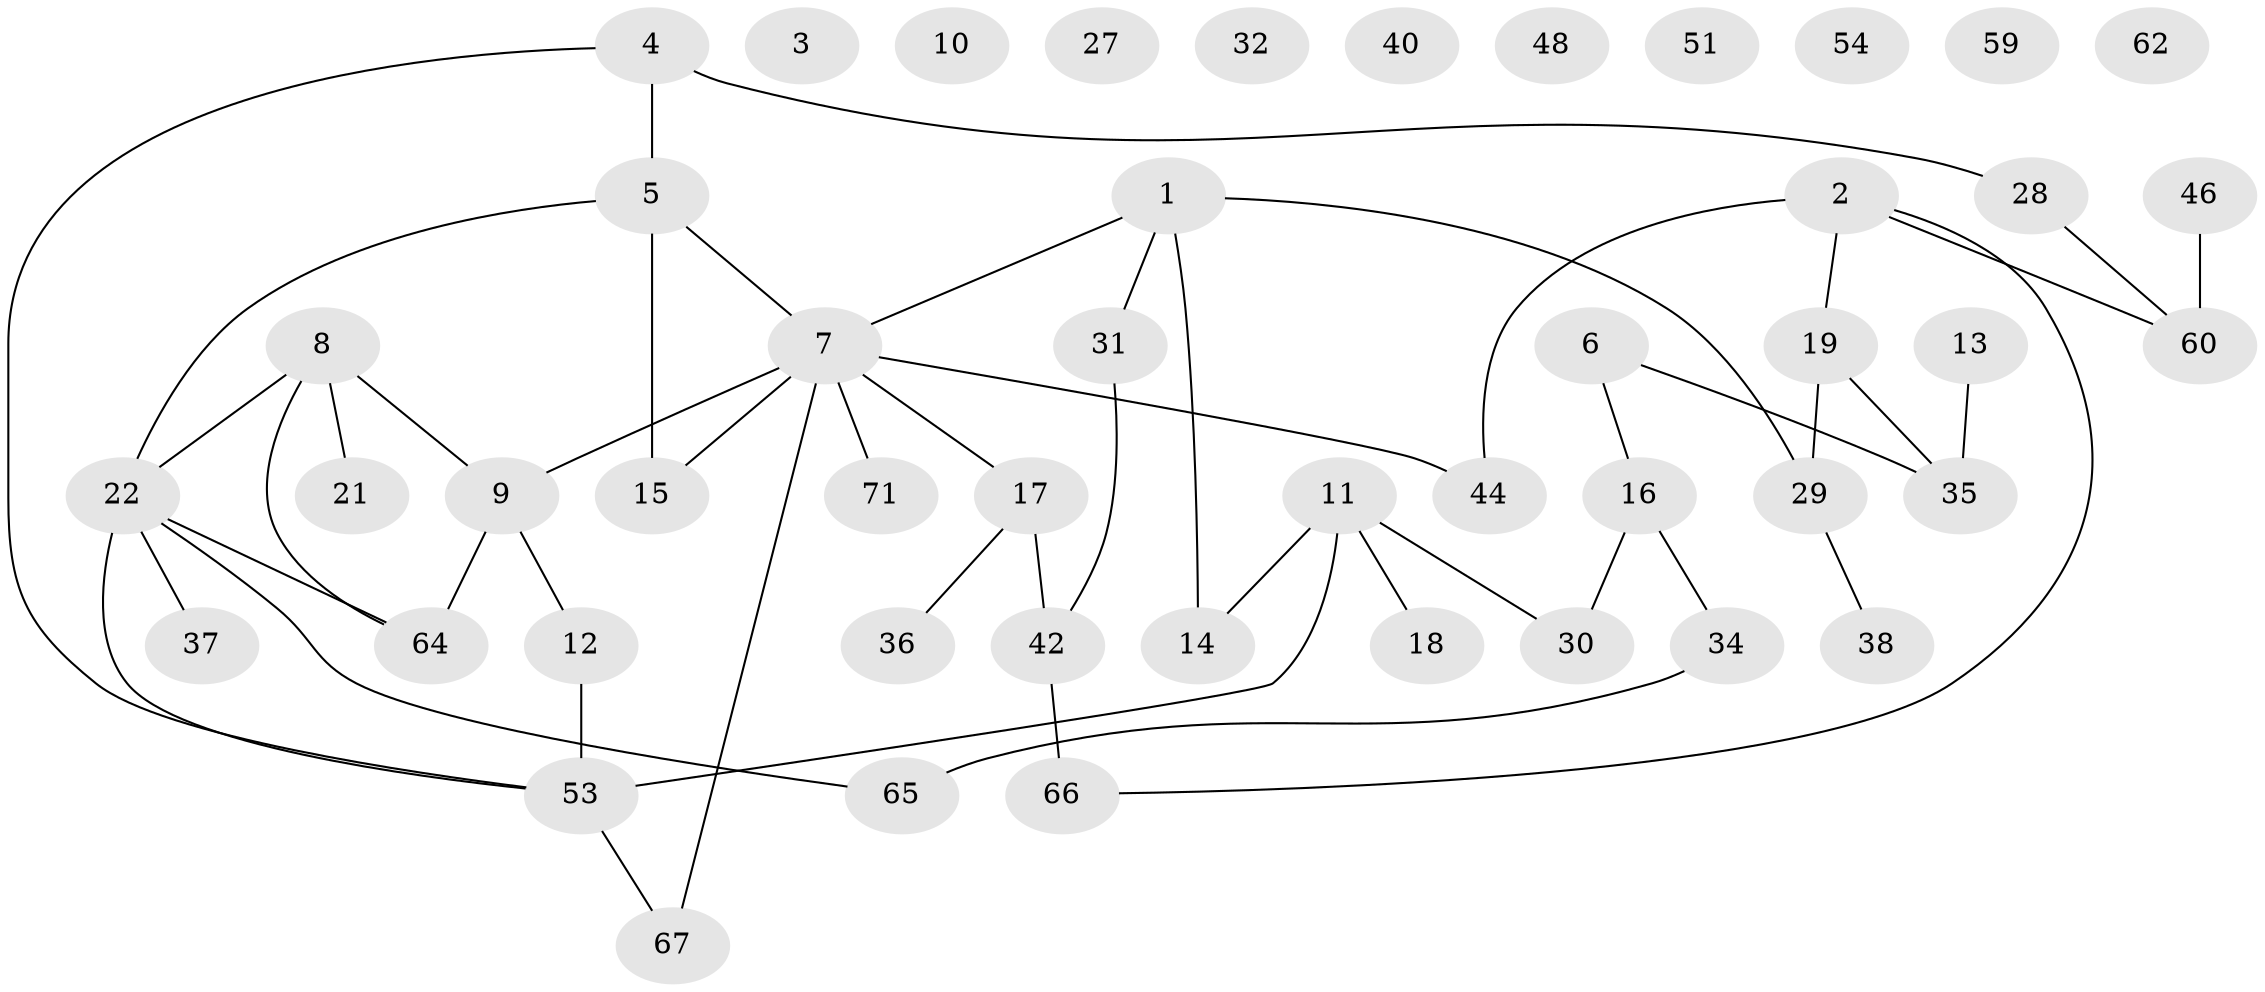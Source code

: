 // original degree distribution, {3: 0.22535211267605634, 1: 0.16901408450704225, 2: 0.36619718309859156, 4: 0.08450704225352113, 0: 0.1267605633802817, 6: 0.028169014084507043}
// Generated by graph-tools (version 1.1) at 2025/41/03/06/25 10:41:21]
// undirected, 48 vertices, 51 edges
graph export_dot {
graph [start="1"]
  node [color=gray90,style=filled];
  1 [super="+57"];
  2 [super="+68"];
  3 [super="+58"];
  4 [super="+45"];
  5 [super="+63"];
  6;
  7 [super="+33"];
  8;
  9 [super="+43"];
  10;
  11 [super="+20"];
  12 [super="+26"];
  13;
  14 [super="+39"];
  15;
  16 [super="+23"];
  17 [super="+50"];
  18;
  19 [super="+24"];
  21 [super="+25"];
  22 [super="+41"];
  27;
  28 [super="+52"];
  29;
  30;
  31;
  32;
  34 [super="+56"];
  35 [super="+49"];
  36;
  37;
  38 [super="+55"];
  40;
  42 [super="+47"];
  44;
  46;
  48;
  51;
  53 [super="+61"];
  54;
  59;
  60 [super="+70"];
  62;
  64 [super="+69"];
  65;
  66;
  67;
  71;
  1 -- 7;
  1 -- 29;
  1 -- 31;
  1 -- 14;
  2 -- 44;
  2 -- 66;
  2 -- 19;
  2 -- 60;
  4 -- 5;
  4 -- 53;
  4 -- 28;
  5 -- 22;
  5 -- 7;
  5 -- 15;
  6 -- 35;
  6 -- 16;
  7 -- 17;
  7 -- 44;
  7 -- 67;
  7 -- 71;
  7 -- 9;
  7 -- 15;
  8 -- 64;
  8 -- 9;
  8 -- 22;
  8 -- 21;
  9 -- 12;
  9 -- 64;
  11 -- 18;
  11 -- 30;
  11 -- 53;
  11 -- 14;
  12 -- 53;
  13 -- 35;
  16 -- 34;
  16 -- 30;
  17 -- 42;
  17 -- 36;
  19 -- 29;
  19 -- 35;
  22 -- 64;
  22 -- 65;
  22 -- 37;
  22 -- 53;
  28 -- 60;
  29 -- 38;
  31 -- 42;
  34 -- 65;
  42 -- 66;
  46 -- 60;
  53 -- 67;
}
